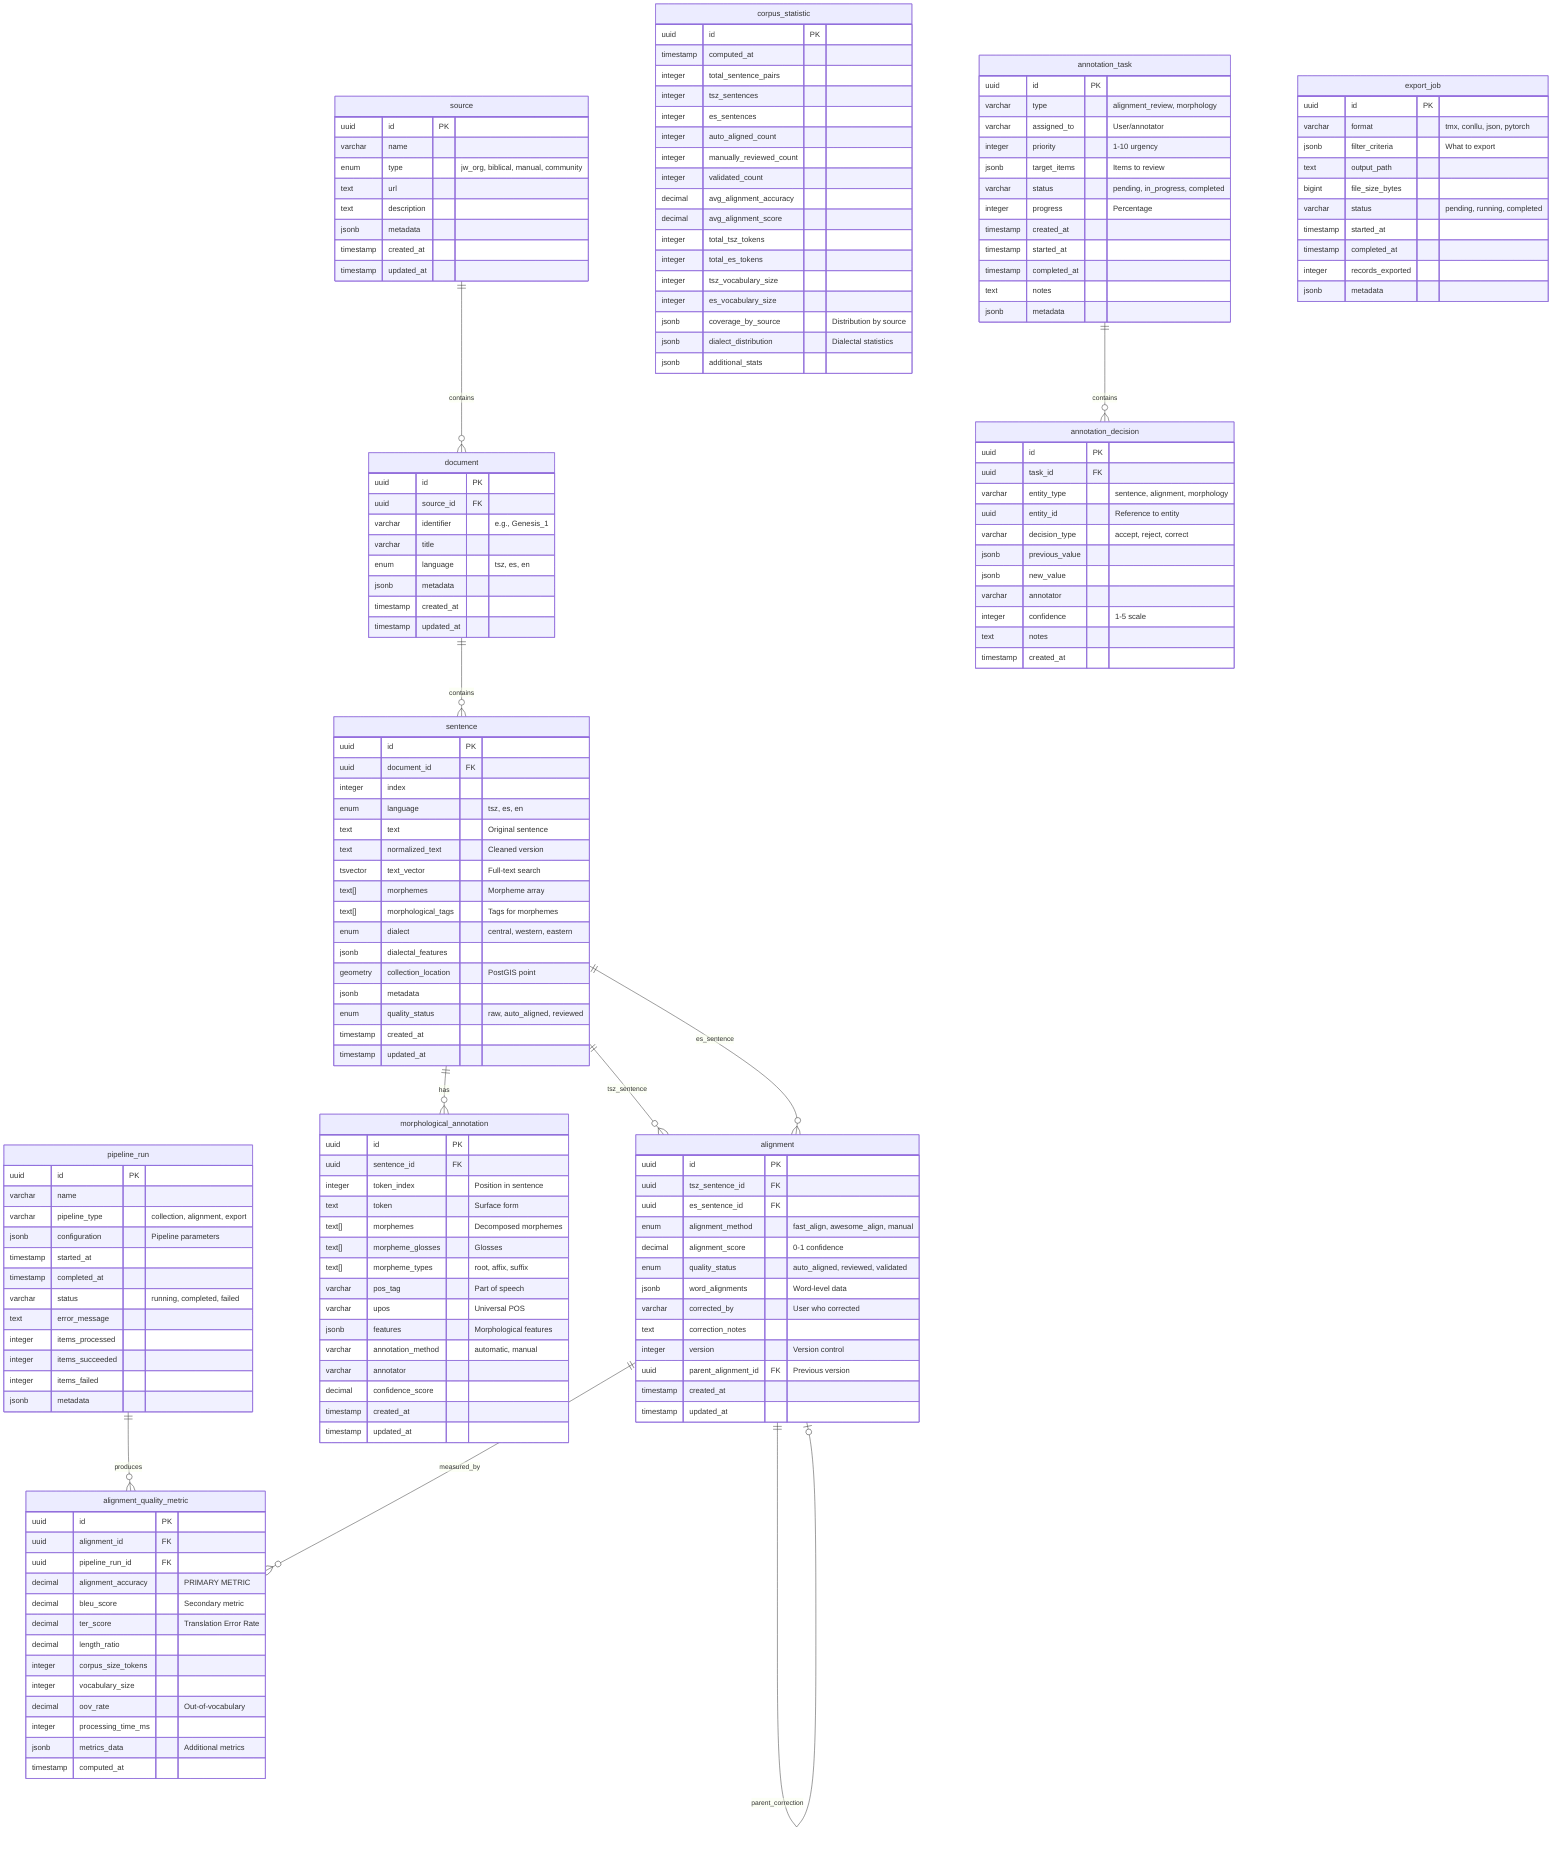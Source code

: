 %% ============================================================================
%% J'atzingueni Corpus Database - Entity Relationship Diagram (Mermaid)
%% ============================================================================
%% This diagram represents the complete database schema for the
%% Purépecha-Spanish parallel corpus with support for:
%% - Morphological annotations (agglutinative features)
%% - Automated and manual workflows
%% - Quality metrics tracking
%% - Dialectal variation (PostGIS)
%% ============================================================================

erDiagram
    %% ========================================================================
    %% CORE ENTITIES: Sources and Documents
    %% ========================================================================
    
    source ||--o{ document : "contains"
    source {
        uuid id PK
        varchar name
        enum type "jw_org, biblical, manual, community"
        text url
        text description
        %% TODO: metadata should be its own defined columns
        jsonb metadata
        timestamp created_at
        timestamp updated_at
    }
    
    document {
        uuid id PK
        uuid source_id FK
        %% TODO: Should we remove this and just use title?
        varchar identifier "e.g., Genesis_1"
        varchar title
        enum language "tsz, es, en"
        %% TODO: expand metadata in its own columns
        jsonb metadata
        timestamp created_at
        timestamp updated_at
    }
    
    %% ========================================================================
    %% SENTENCES: Core linguistic data
    %% ========================================================================
    
    document ||--o{ sentence : "contains"
    sentence {
        uuid id PK
        uuid document_id FK
        integer index
        enum language "tsz, es, en"
        %% TODO: Consider a unique clean sentence as "text"
        %%       instead of original_text and normalized_text
        text text "Original sentence"
        text normalized_text "Cleaned version"

        tsvector text_vector "Full-text search"

        %% TODO: consider removing morphemes and just use morphosyntactic annotations
        %%       and some kind of index for spliting the word into morphemes
        text[] morphemes "Morpheme array"
        text[] morphological_tags "Tags for morphemes"
        %% TODO: remove tsz dialect 
        enum dialect "central, western, eastern"
        jsonb dialectal_features
        geometry collection_location "PostGIS point"
        jsonb metadata
        enum quality_status "raw, auto_aligned, reviewed"
        timestamp created_at
        timestamp updated_at
    }
    
    %% ========================================================================
    %% ALIGNMENTS: Sentence pair alignments
    %% ========================================================================
    
    sentence ||--o{ alignment : "tsz_sentence"
    sentence ||--o{ alignment : "es_sentence"
    alignment ||--o| alignment : "parent_correction"
    alignment {
        uuid id PK
        uuid tsz_sentence_id FK
        uuid es_sentence_id FK
        enum alignment_method "fast_align, awesome_align, manual"
        decimal alignment_score "0-1 confidence"
        enum quality_status "auto_aligned, reviewed, validated"
        jsonb word_alignments "Word-level data"
        varchar corrected_by "User who corrected"
        text correction_notes
        integer version "Version control"
        uuid parent_alignment_id FK "Previous version"
        timestamp created_at
        timestamp updated_at
    }
    
    %% ========================================================================
    %% MORPHOLOGICAL ANNOTATIONS: Token-level analysis
    %% ========================================================================

    sentence ||--o{ morphological_annotation : "has"
    %% TODO: Make morphological annotations just be the allowed symbols for annotations,
    %%       not the actual annotations themselves!
    morphological_annotation {
        uuid id PK
        uuid sentence_id FK
        integer token_index "Position in sentence"
        text token "Surface form"
        text[] morphemes "Decomposed morphemes"
        text[] morpheme_glosses "Glosses"
        text[] morpheme_types "root, affix, suffix"
        varchar pos_tag "Part of speech"
        varchar upos "Universal POS"
        jsonb features "Morphological features"
        varchar annotation_method "automatic, manual"
        varchar annotator
        decimal confidence_score
        timestamp created_at
        timestamp updated_at
    }
    %% TODO: include syntactic annotations too!

%% NOTE from Aaron-Uriel: I think we shouldn't focus on the next entities just
%%                        for now. These entities will be more useful if we
%%                        have a working developing plantform for real users.


    %% ========================================================================
    %% QUALITY METRICS: Pipeline and alignment quality
    %% ========================================================================
    
    pipeline_run ||--o{ alignment_quality_metric : "produces"
    alignment ||--o{ alignment_quality_metric : "measured_by"

    pipeline_run {
        uuid id PK
        varchar name
        varchar pipeline_type "collection, alignment, export"
        jsonb configuration "Pipeline parameters"
        timestamp started_at
        timestamp completed_at
        varchar status "running, completed, failed"
        text error_message
        integer items_processed
        integer items_succeeded
        integer items_failed
        jsonb metadata
    }
    
    alignment_quality_metric {
        uuid id PK
        uuid alignment_id FK
        uuid pipeline_run_id FK
        decimal alignment_accuracy "PRIMARY METRIC"
        decimal bleu_score "Secondary metric"
        decimal ter_score "Translation Error Rate"
        decimal length_ratio
        integer corpus_size_tokens
        integer vocabulary_size
        decimal oov_rate "Out-of-vocabulary"
        integer processing_time_ms
        jsonb metrics_data "Additional metrics"
        timestamp computed_at
    }
    
    corpus_statistic {
        uuid id PK
        timestamp computed_at
        integer total_sentence_pairs
        integer tsz_sentences
        integer es_sentences
        integer auto_aligned_count
        integer manually_reviewed_count
        integer validated_count
        decimal avg_alignment_accuracy
        decimal avg_alignment_score
        integer total_tsz_tokens
        integer total_es_tokens
        integer tsz_vocabulary_size
        integer es_vocabulary_size
        jsonb coverage_by_source "Distribution by source"
        jsonb dialect_distribution "Dialectal statistics"
        jsonb additional_stats
    }
    
    %% ========================================================================
    %% MANUAL ANNOTATION WORKFLOW: Human-in-the-loop
    %% ========================================================================
    
    annotation_task ||--o{ annotation_decision : "contains"
    
    annotation_task {
        uuid id PK
        varchar type "alignment_review, morphology"
        varchar assigned_to "User/annotator"
        integer priority "1-10 urgency"
        jsonb target_items "Items to review"
        varchar status "pending, in_progress, completed"
        integer progress "Percentage"
        timestamp created_at
        timestamp started_at
        timestamp completed_at
        text notes
        jsonb metadata
    }
    
    annotation_decision {
        uuid id PK
        uuid task_id FK
        varchar entity_type "sentence, alignment, morphology"
        uuid entity_id "Reference to entity"
        varchar decision_type "accept, reject, correct"
        jsonb previous_value
        jsonb new_value
        varchar annotator
        integer confidence "1-5 scale"
        text notes
        timestamp created_at
    }
    
    %% ========================================================================
    %% EXPORT: Data interoperability
    %% ========================================================================

    export_job {
        uuid id PK
        varchar format "tmx, conllu, json, pytorch"
        jsonb filter_criteria "What to export"
        text output_path
        bigint file_size_bytes
        varchar status "pending, running, completed"
        timestamp started_at
        timestamp completed_at
        integer records_exported
        jsonb metadata
    }